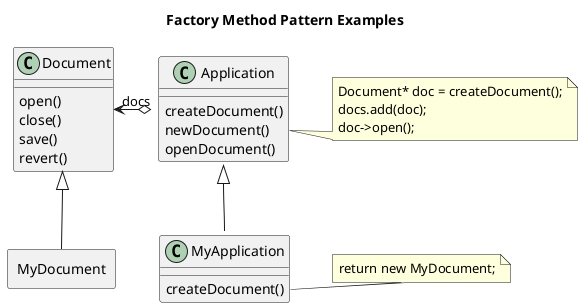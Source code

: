 @startuml

allowmixing

title Factory Method Pattern Examples

class Document
rectangle MyDocument
class Application
class MyApplication

Document : open()
Document : close()
Document : save()
Document : revert()

Application : createDocument()
Application : newDocument()
Application : openDocument()

MyApplication : createDocument()

Application <|-- MyApplication
Document <|-- MyDocument

Application "docs" o-left-> Document

note as nApplicationNewDocument
    Document* doc = createDocument();
    docs.add(doc);
    doc->open();
end note
nApplicationNewDocument .left. Application::newDocument

note as nMyApplicationCreateDocument
    return new MyDocument;
end note
nMyApplicationCreateDocument .left. MyApplication::createDocument

@enduml
